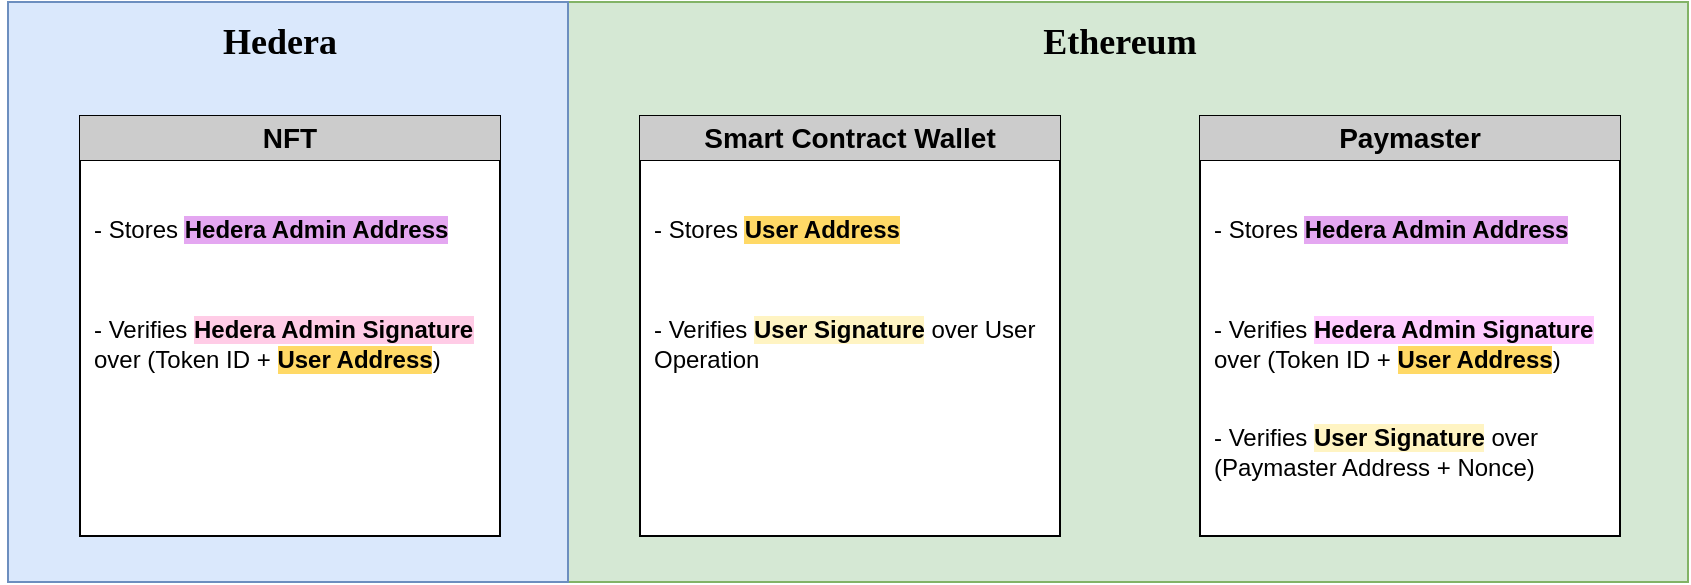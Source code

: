 <mxfile version="28.2.8">
  <diagram name="Page-1" id="8Htz6peQqrawf4TrsKom">
    <mxGraphModel dx="925" dy="519" grid="1" gridSize="10" guides="1" tooltips="1" connect="1" arrows="1" fold="1" page="1" pageScale="1" pageWidth="850" pageHeight="1100" math="0" shadow="0">
      <root>
        <mxCell id="0" />
        <mxCell id="1" parent="0" />
        <mxCell id="KC56qq5b5jGIS_n7gMEu-13" value="" style="rounded=0;whiteSpace=wrap;html=1;fillColor=#d5e8d4;strokeColor=#82b366;" parent="1" vertex="1">
          <mxGeometry x="364" y="130" width="560" height="290" as="geometry" />
        </mxCell>
        <mxCell id="KC56qq5b5jGIS_n7gMEu-15" value="" style="rounded=0;whiteSpace=wrap;html=1;movable=1;resizable=1;rotatable=1;deletable=1;editable=1;locked=0;connectable=1;fillColor=#dae8fc;strokeColor=#6c8ebf;" parent="1" vertex="1">
          <mxGeometry x="84" y="130" width="280" height="290" as="geometry" />
        </mxCell>
        <mxCell id="KC56qq5b5jGIS_n7gMEu-22" value="&lt;b&gt;&lt;font style=&quot;font-size: 18px;&quot; face=&quot;Tahoma&quot;&gt;Hedera&lt;/font&gt;&lt;/b&gt;" style="text;html=1;whiteSpace=wrap;strokeColor=none;fillColor=none;align=center;verticalAlign=middle;rounded=0;" parent="1" vertex="1">
          <mxGeometry x="80" y="135" width="280" height="30" as="geometry" />
        </mxCell>
        <mxCell id="KC56qq5b5jGIS_n7gMEu-23" value="&lt;b&gt;&lt;font style=&quot;font-size: 18px;&quot; face=&quot;Tahoma&quot;&gt;Ethereum&lt;/font&gt;&lt;/b&gt;" style="text;html=1;whiteSpace=wrap;strokeColor=none;fillColor=none;align=center;verticalAlign=middle;rounded=0;" parent="1" vertex="1">
          <mxGeometry x="360" y="135" width="560" height="30" as="geometry" />
        </mxCell>
        <mxCell id="KC56qq5b5jGIS_n7gMEu-39" value="" style="group" parent="1" vertex="1" connectable="0">
          <mxGeometry x="680" y="187" width="240" height="233" as="geometry" />
        </mxCell>
        <mxCell id="KC56qq5b5jGIS_n7gMEu-40" value="" style="whiteSpace=wrap;html=1;aspect=fixed;movable=1;resizable=1;rotatable=1;deletable=1;editable=1;locked=0;connectable=1;" parent="KC56qq5b5jGIS_n7gMEu-39" vertex="1">
          <mxGeometry width="210" height="210" as="geometry" />
        </mxCell>
        <mxCell id="KC56qq5b5jGIS_n7gMEu-41" value="" style="endArrow=none;html=1;rounded=0;movable=1;resizable=1;rotatable=1;deletable=1;editable=1;locked=0;connectable=1;" parent="KC56qq5b5jGIS_n7gMEu-39" edge="1">
          <mxGeometry width="50" height="50" relative="1" as="geometry">
            <mxPoint y="22" as="sourcePoint" />
            <mxPoint x="210" y="22" as="targetPoint" />
          </mxGeometry>
        </mxCell>
        <mxCell id="KC56qq5b5jGIS_n7gMEu-52" value="- Stores &lt;b style=&quot;background-color: rgb(228, 167, 241);&quot;&gt;Hedera Admin Address&lt;/b&gt;" style="text;html=1;whiteSpace=wrap;strokeColor=none;fillColor=none;align=left;verticalAlign=middle;rounded=0;" parent="KC56qq5b5jGIS_n7gMEu-39" vertex="1">
          <mxGeometry x="5" y="43" width="210" height="27" as="geometry" />
        </mxCell>
        <mxCell id="KC56qq5b5jGIS_n7gMEu-53" value="- Verifies&amp;nbsp;&lt;span style=&quot;background-color: rgb(255, 204, 255);&quot;&gt;&lt;b&gt;Hedera Admin Signa&lt;/b&gt;&lt;b&gt;tur&lt;/b&gt;&lt;b&gt;e&lt;/b&gt;&lt;/span&gt;&amp;nbsp;&lt;div&gt;over (Token ID +&amp;nbsp;&lt;b style=&quot;background-color: rgb(255, 217, 102);&quot;&gt;User Address&lt;/b&gt;)&lt;/div&gt;" style="text;html=1;whiteSpace=wrap;strokeColor=none;fillColor=none;align=left;verticalAlign=middle;rounded=0;" parent="KC56qq5b5jGIS_n7gMEu-39" vertex="1">
          <mxGeometry x="5" y="99" width="210" height="30" as="geometry" />
        </mxCell>
        <mxCell id="KC56qq5b5jGIS_n7gMEu-54" value="- Verifies&amp;nbsp;&lt;b style=&quot;background-color: rgb(255, 244, 195);&quot;&gt;User Signature&lt;/b&gt;&amp;nbsp;over (Paymaster Address + Nonce)" style="text;html=1;whiteSpace=wrap;strokeColor=none;fillColor=none;align=left;verticalAlign=middle;rounded=0;" parent="KC56qq5b5jGIS_n7gMEu-39" vertex="1">
          <mxGeometry x="5" y="153" width="210" height="30" as="geometry" />
        </mxCell>
        <mxCell id="KC56qq5b5jGIS_n7gMEu-42" value="&lt;b&gt;&lt;font style=&quot;font-size: 14px;&quot;&gt;Paymaster&lt;/font&gt;&lt;/b&gt;" style="text;html=1;whiteSpace=wrap;strokeColor=none;fillColor=#CCCCCC;align=center;verticalAlign=middle;rounded=0;" parent="KC56qq5b5jGIS_n7gMEu-39" vertex="1">
          <mxGeometry width="210" height="22" as="geometry" />
        </mxCell>
        <mxCell id="fDk4n6QxhRCfy_g7gNL2-8" value="" style="group" vertex="1" connectable="0" parent="1">
          <mxGeometry x="400" y="187" width="220" height="210" as="geometry" />
        </mxCell>
        <mxCell id="fDk4n6QxhRCfy_g7gNL2-9" value="" style="whiteSpace=wrap;html=1;aspect=fixed;movable=1;resizable=1;rotatable=1;deletable=1;editable=1;locked=0;connectable=1;" vertex="1" parent="fDk4n6QxhRCfy_g7gNL2-8">
          <mxGeometry width="210" height="210" as="geometry" />
        </mxCell>
        <mxCell id="fDk4n6QxhRCfy_g7gNL2-10" value="" style="endArrow=none;html=1;rounded=0;movable=1;resizable=1;rotatable=1;deletable=1;editable=1;locked=0;connectable=1;" edge="1" parent="fDk4n6QxhRCfy_g7gNL2-8">
          <mxGeometry width="50" height="50" relative="1" as="geometry">
            <mxPoint y="22" as="sourcePoint" />
            <mxPoint x="210" y="22" as="targetPoint" />
          </mxGeometry>
        </mxCell>
        <mxCell id="fDk4n6QxhRCfy_g7gNL2-11" value="- Stores&amp;nbsp;&lt;b style=&quot;background-color: rgb(255, 217, 102);&quot;&gt;User Address&lt;/b&gt;" style="text;html=1;whiteSpace=wrap;strokeColor=none;fillColor=none;align=left;verticalAlign=middle;rounded=0;" vertex="1" parent="fDk4n6QxhRCfy_g7gNL2-8">
          <mxGeometry x="5" y="43" width="210" height="27" as="geometry" />
        </mxCell>
        <mxCell id="fDk4n6QxhRCfy_g7gNL2-12" value="- Verifies&amp;nbsp;&lt;b style=&quot;background-color: rgb(255, 244, 195);&quot;&gt;User Signature&lt;/b&gt;&amp;nbsp;over User Operation" style="text;html=1;whiteSpace=wrap;strokeColor=none;fillColor=none;align=left;verticalAlign=middle;rounded=0;" vertex="1" parent="fDk4n6QxhRCfy_g7gNL2-8">
          <mxGeometry x="5" y="99" width="210" height="30" as="geometry" />
        </mxCell>
        <mxCell id="fDk4n6QxhRCfy_g7gNL2-14" value="&lt;b&gt;&lt;font style=&quot;font-size: 14px;&quot;&gt;Smart Contract Wallet&lt;/font&gt;&lt;/b&gt;" style="text;html=1;whiteSpace=wrap;strokeColor=none;fillColor=#CCCCCC;align=center;verticalAlign=middle;rounded=0;" vertex="1" parent="fDk4n6QxhRCfy_g7gNL2-8">
          <mxGeometry width="210" height="22" as="geometry" />
        </mxCell>
        <mxCell id="fDk4n6QxhRCfy_g7gNL2-15" value="" style="group" vertex="1" connectable="0" parent="1">
          <mxGeometry x="120" y="187" width="220" height="210" as="geometry" />
        </mxCell>
        <mxCell id="fDk4n6QxhRCfy_g7gNL2-16" value="" style="whiteSpace=wrap;html=1;aspect=fixed;movable=1;resizable=1;rotatable=1;deletable=1;editable=1;locked=0;connectable=1;" vertex="1" parent="fDk4n6QxhRCfy_g7gNL2-15">
          <mxGeometry width="210" height="210" as="geometry" />
        </mxCell>
        <mxCell id="fDk4n6QxhRCfy_g7gNL2-17" value="" style="endArrow=none;html=1;rounded=0;movable=1;resizable=1;rotatable=1;deletable=1;editable=1;locked=0;connectable=1;" edge="1" parent="fDk4n6QxhRCfy_g7gNL2-15">
          <mxGeometry width="50" height="50" relative="1" as="geometry">
            <mxPoint y="22" as="sourcePoint" />
            <mxPoint x="210" y="22" as="targetPoint" />
          </mxGeometry>
        </mxCell>
        <mxCell id="fDk4n6QxhRCfy_g7gNL2-18" value="- Stores&amp;nbsp;&lt;b style=&quot;background-color: light-dark(rgb(228, 167, 241), rgb(228, 167, 241));&quot;&gt;Hedera Admin Address&lt;/b&gt;" style="text;html=1;whiteSpace=wrap;strokeColor=none;fillColor=none;align=left;verticalAlign=middle;rounded=0;" vertex="1" parent="fDk4n6QxhRCfy_g7gNL2-15">
          <mxGeometry x="5" y="43" width="210" height="27" as="geometry" />
        </mxCell>
        <mxCell id="fDk4n6QxhRCfy_g7gNL2-19" value="- Verifies&amp;nbsp;&lt;b style=&quot;background-color: rgb(255, 204, 230);&quot;&gt;Hedera Admin Signature&lt;/b&gt;&amp;nbsp;&lt;div&gt;over (Token ID +&amp;nbsp;&lt;b style=&quot;background-color: rgb(255, 217, 102);&quot;&gt;User Address&lt;/b&gt;)&lt;/div&gt;" style="text;html=1;whiteSpace=wrap;strokeColor=none;fillColor=none;align=left;verticalAlign=middle;rounded=0;" vertex="1" parent="fDk4n6QxhRCfy_g7gNL2-15">
          <mxGeometry x="5" y="99" width="210" height="30" as="geometry" />
        </mxCell>
        <mxCell id="fDk4n6QxhRCfy_g7gNL2-20" value="&lt;b&gt;&lt;font style=&quot;font-size: 14px;&quot;&gt;NFT&lt;/font&gt;&lt;/b&gt;" style="text;html=1;whiteSpace=wrap;strokeColor=none;fillColor=#CCCCCC;align=center;verticalAlign=middle;rounded=0;" vertex="1" parent="fDk4n6QxhRCfy_g7gNL2-15">
          <mxGeometry width="210" height="22" as="geometry" />
        </mxCell>
      </root>
    </mxGraphModel>
  </diagram>
</mxfile>
